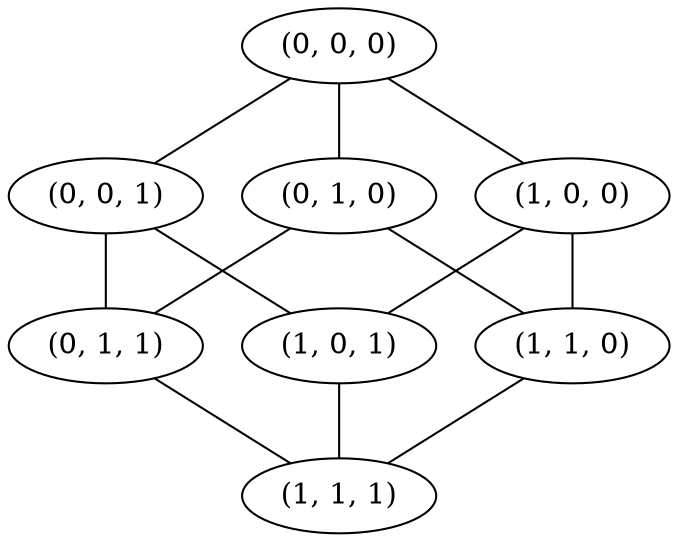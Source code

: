 strict graph  {
"(0, 0, 0)";
"(0, 0, 1)";
"(0, 1, 0)";
"(0, 1, 1)";
"(1, 0, 0)";
"(1, 0, 1)";
"(1, 1, 0)";
"(1, 1, 1)";
"(0, 0, 0)" -- "(1, 0, 0)";
"(0, 0, 0)" -- "(0, 1, 0)";
"(0, 0, 0)" -- "(0, 0, 1)";
"(0, 0, 1)" -- "(1, 0, 1)";
"(0, 0, 1)" -- "(0, 1, 1)";
"(0, 1, 0)" -- "(1, 1, 0)";
"(0, 1, 0)" -- "(0, 1, 1)";
"(0, 1, 1)" -- "(1, 1, 1)";
"(1, 0, 0)" -- "(1, 1, 0)";
"(1, 0, 0)" -- "(1, 0, 1)";
"(1, 0, 1)" -- "(1, 1, 1)";
"(1, 1, 0)" -- "(1, 1, 1)";
}

